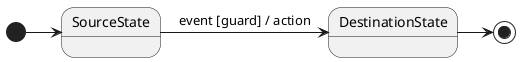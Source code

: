 '
' Copyright (c) 2016 Krzysztof Jusiak (krzysztof at jusiak dot net)
'
' Distributed under the Boost Software License, Version 1.0.
' (See accompanying file LICENSE_1_0.txt or copy at http://www.boost.org/LICENSE_1_0.txt)
'
@startuml transition.png

[*] -> SourceState
SourceState -> DestinationState : event [guard] / action
DestinationState -> [*]

@enduml

